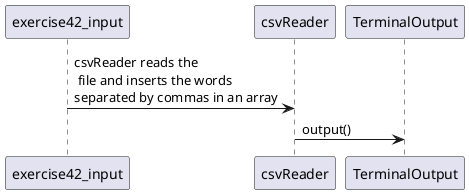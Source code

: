 @startuml
'https://plantuml.com/sequence-diagram


exercise42_input->csvReader: csvReader reads the\n file and inserts the words\nseparated by commas in an array
csvReader->TerminalOutput: output()
@enduml